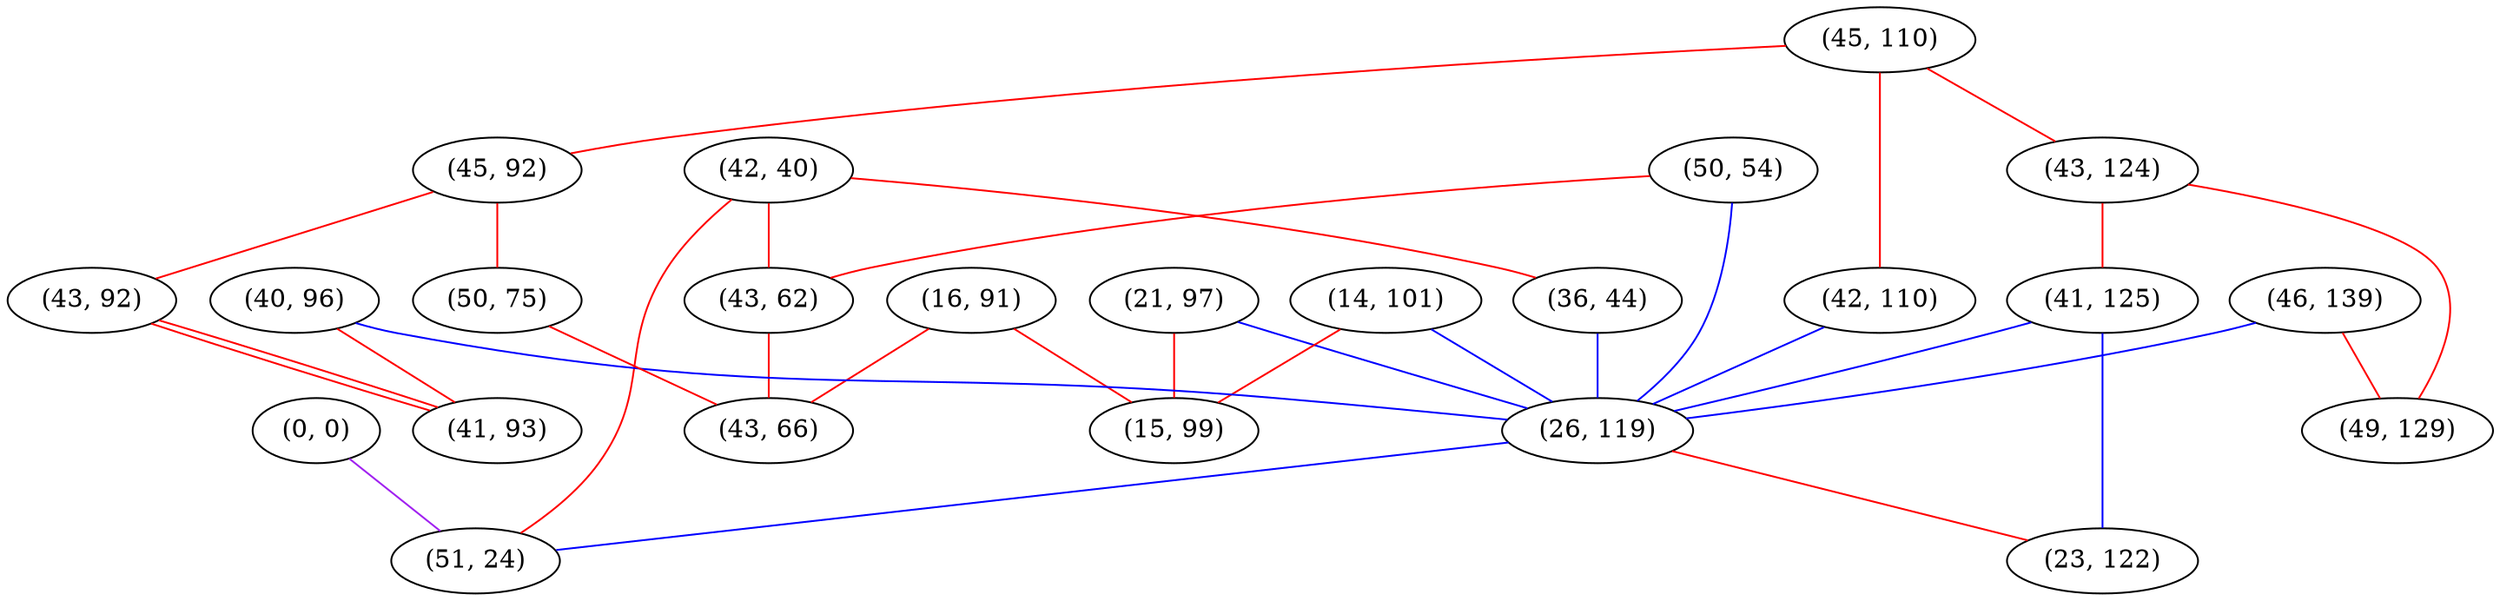 graph "" {
"(46, 139)";
"(21, 97)";
"(0, 0)";
"(42, 40)";
"(14, 101)";
"(45, 110)";
"(16, 91)";
"(45, 92)";
"(42, 110)";
"(50, 54)";
"(43, 62)";
"(40, 96)";
"(43, 124)";
"(41, 125)";
"(36, 44)";
"(26, 119)";
"(50, 75)";
"(15, 99)";
"(43, 66)";
"(43, 92)";
"(49, 129)";
"(51, 24)";
"(41, 93)";
"(23, 122)";
"(46, 139)" -- "(26, 119)"  [color=blue, key=0, weight=3];
"(46, 139)" -- "(49, 129)"  [color=red, key=0, weight=1];
"(21, 97)" -- "(26, 119)"  [color=blue, key=0, weight=3];
"(21, 97)" -- "(15, 99)"  [color=red, key=0, weight=1];
"(0, 0)" -- "(51, 24)"  [color=purple, key=0, weight=4];
"(42, 40)" -- "(51, 24)"  [color=red, key=0, weight=1];
"(42, 40)" -- "(36, 44)"  [color=red, key=0, weight=1];
"(42, 40)" -- "(43, 62)"  [color=red, key=0, weight=1];
"(14, 101)" -- "(26, 119)"  [color=blue, key=0, weight=3];
"(14, 101)" -- "(15, 99)"  [color=red, key=0, weight=1];
"(45, 110)" -- "(45, 92)"  [color=red, key=0, weight=1];
"(45, 110)" -- "(42, 110)"  [color=red, key=0, weight=1];
"(45, 110)" -- "(43, 124)"  [color=red, key=0, weight=1];
"(16, 91)" -- "(15, 99)"  [color=red, key=0, weight=1];
"(16, 91)" -- "(43, 66)"  [color=red, key=0, weight=1];
"(45, 92)" -- "(43, 92)"  [color=red, key=0, weight=1];
"(45, 92)" -- "(50, 75)"  [color=red, key=0, weight=1];
"(42, 110)" -- "(26, 119)"  [color=blue, key=0, weight=3];
"(50, 54)" -- "(26, 119)"  [color=blue, key=0, weight=3];
"(50, 54)" -- "(43, 62)"  [color=red, key=0, weight=1];
"(43, 62)" -- "(43, 66)"  [color=red, key=0, weight=1];
"(40, 96)" -- "(26, 119)"  [color=blue, key=0, weight=3];
"(40, 96)" -- "(41, 93)"  [color=red, key=0, weight=1];
"(43, 124)" -- "(41, 125)"  [color=red, key=0, weight=1];
"(43, 124)" -- "(49, 129)"  [color=red, key=0, weight=1];
"(41, 125)" -- "(26, 119)"  [color=blue, key=0, weight=3];
"(41, 125)" -- "(23, 122)"  [color=blue, key=0, weight=3];
"(36, 44)" -- "(26, 119)"  [color=blue, key=0, weight=3];
"(26, 119)" -- "(51, 24)"  [color=blue, key=0, weight=3];
"(26, 119)" -- "(23, 122)"  [color=red, key=0, weight=1];
"(50, 75)" -- "(43, 66)"  [color=red, key=0, weight=1];
"(43, 92)" -- "(41, 93)"  [color=red, key=0, weight=1];
"(43, 92)" -- "(41, 93)"  [color=red, key=1, weight=1];
}
